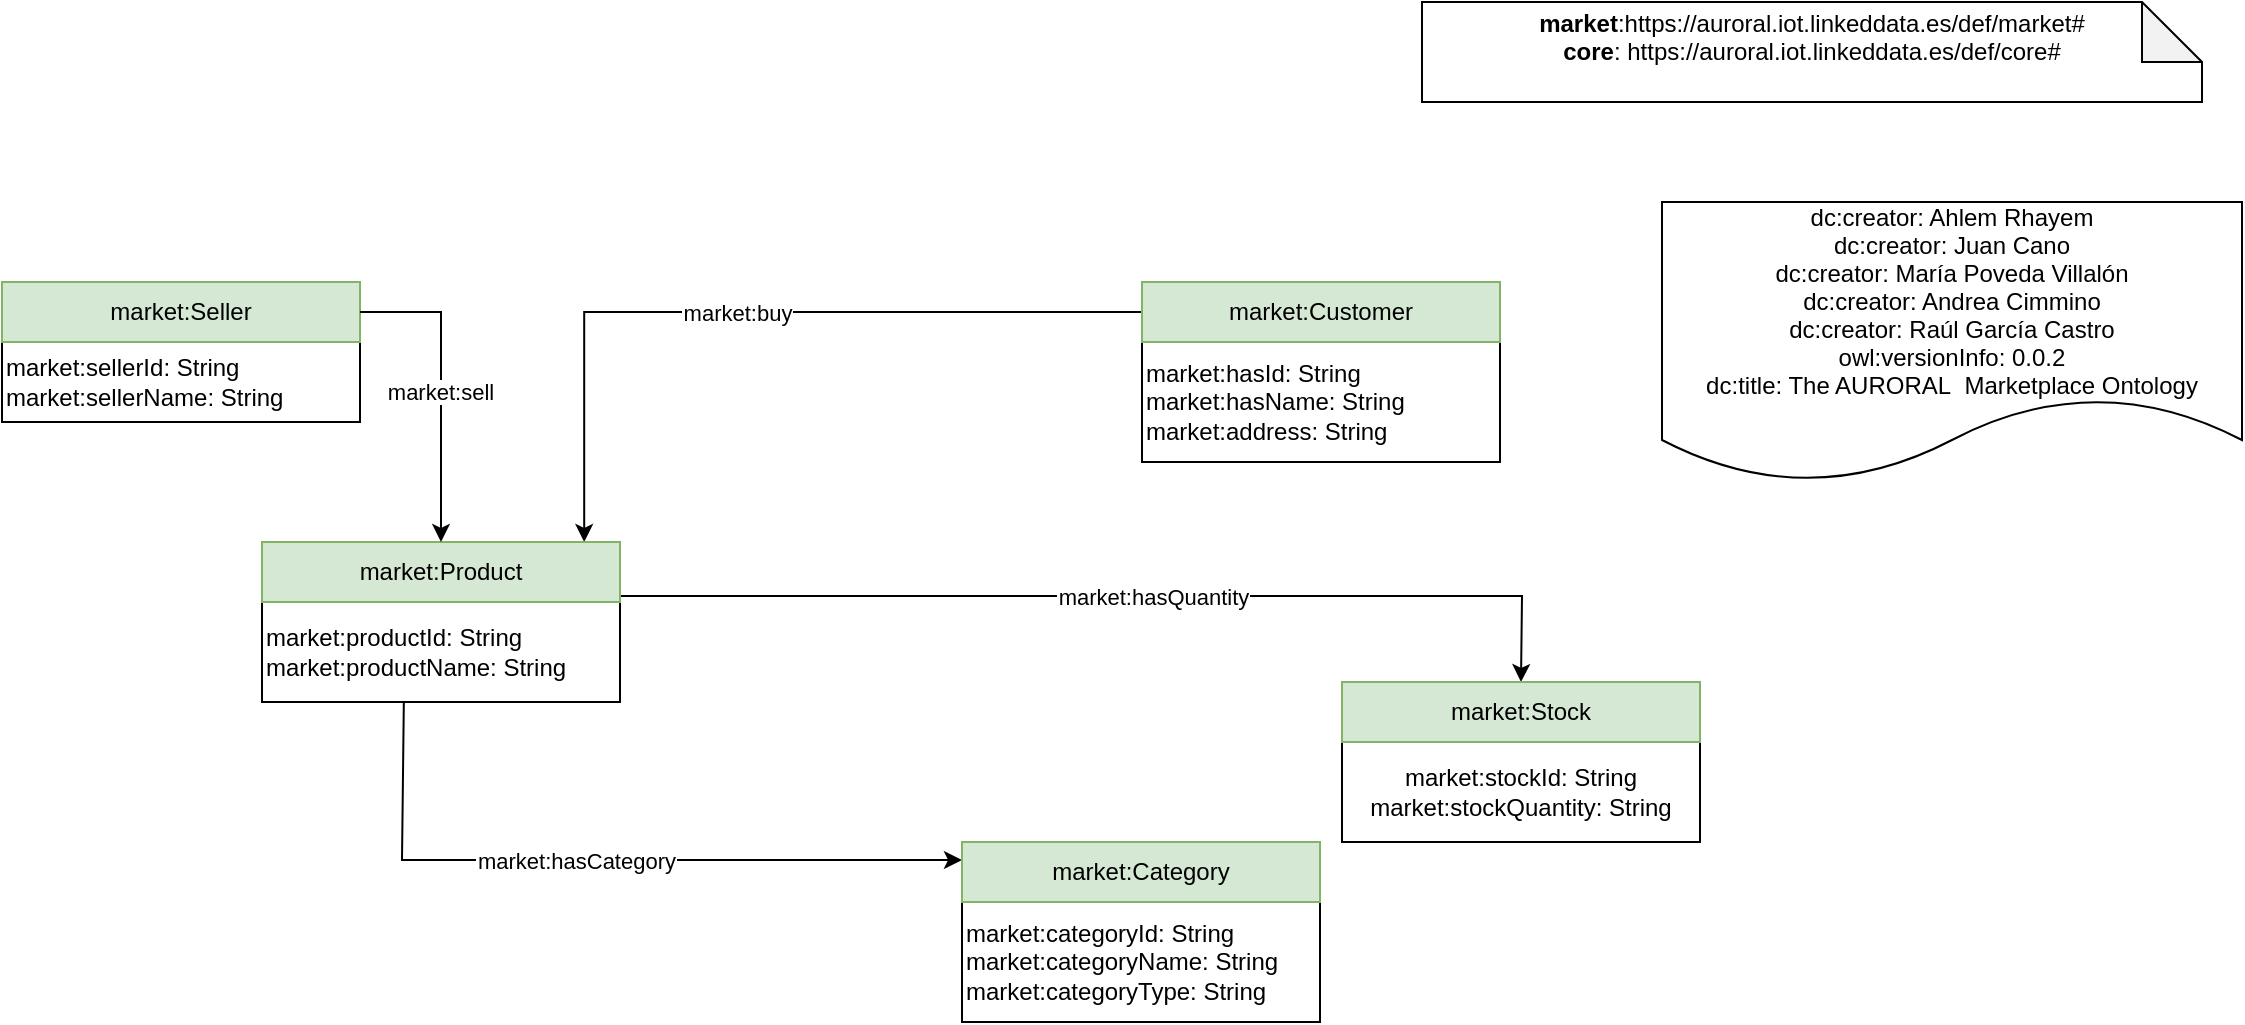 <mxfile version="13.9.9" type="device"><diagram id="tEXNle_WKHqZQ5hmjCtZ" name="Page-1"><mxGraphModel dx="2980" dy="2962" grid="1" gridSize="10" guides="1" tooltips="1" connect="1" arrows="1" fold="1" page="1" pageScale="1" pageWidth="1654" pageHeight="2336" math="0" shadow="0"><root><mxCell id="0"/><mxCell id="1" parent="0"/><mxCell id="i5nerkvHXK-yTZkJUb-p-18" value="market:buy" style="edgeStyle=orthogonalEdgeStyle;rounded=0;orthogonalLoop=1;jettySize=auto;fontSize=11;endArrow=classic;endFill=1;entryX=0.9;entryY=0;entryDx=0;entryDy=0;" parent="1" source="RWa5MRrbY8D76r_HKVQr-6" target="RWa5MRrbY8D76r_HKVQr-18" edge="1"><mxGeometry x="0.026" relative="1" as="geometry"><mxPoint as="offset"/><mxPoint x="-640" y="110" as="sourcePoint"/><mxPoint x="-880" y="200" as="targetPoint"/><Array as="points"><mxPoint x="-899" y="55"/></Array></mxGeometry></mxCell><mxCell id="i5nerkvHXK-yTZkJUb-p-19" value="market:hasCategory" style="edgeStyle=orthogonalEdgeStyle;rounded=0;orthogonalLoop=1;jettySize=auto;fontSize=11;endArrow=classic;endFill=1;entryX=0;entryY=0.3;entryDx=0;entryDy=0;" parent="1" source="RWa5MRrbY8D76r_HKVQr-18" target="RWa5MRrbY8D76r_HKVQr-21" edge="1"><mxGeometry x="0.059" relative="1" as="geometry"><mxPoint as="offset"/><mxPoint x="-995" y="270" as="sourcePoint"/><mxPoint x="-730" y="410" as="targetPoint"/><Array as="points"><mxPoint x="-990" y="329"/></Array></mxGeometry></mxCell><mxCell id="i5nerkvHXK-yTZkJUb-p-23" value="market:hasQuantity" style="edgeStyle=orthogonalEdgeStyle;rounded=0;orthogonalLoop=1;jettySize=auto;fontSize=11;endArrow=classic;endFill=1;exitX=1;exitY=0.9;exitDx=0;exitDy=0;" parent="1" source="RWa5MRrbY8D76r_HKVQr-18" target="RWa5MRrbY8D76r_HKVQr-12" edge="1"><mxGeometry x="0.081" relative="1" as="geometry"><mxPoint as="offset"/><mxPoint x="-985" y="270" as="sourcePoint"/><mxPoint x="-560" y="290" as="targetPoint"/><Array as="points"><mxPoint x="-430" y="197"/></Array></mxGeometry></mxCell><mxCell id="RWa5MRrbY8D76r_HKVQr-1" value="&lt;div&gt;&lt;b&gt;market&lt;/b&gt;&lt;span&gt;:https://auroral.iot.linkeddata.es/def/market#&lt;/span&gt;&lt;br&gt;&lt;/div&gt;&lt;div&gt;&lt;b&gt;core&lt;/b&gt;:&amp;nbsp;https://auroral.iot.linkeddata.es/def/core#&lt;br&gt;&lt;/div&gt;&lt;div&gt;&lt;br&gt;&lt;/div&gt;" style="shape=note;whiteSpace=wrap;html=1;backgroundOutline=1;darkOpacity=0.05;" parent="1" vertex="1"><mxGeometry x="-480" y="-100" width="390" height="50" as="geometry"/></mxCell><mxCell id="RWa5MRrbY8D76r_HKVQr-2" value="dc:creator: Ahlem Rhayem&#10;dc:creator: Juan Cano&#10;dc:creator: María Poveda Villalón&#10;dc:creator: Andrea Cimmino&#10;dc:creator: Raúl García Castro&#10;owl:versionInfo: 0.0.2&#10;dc:title: The AURORAL  Marketplace Ontology" style="shape=document;boundedLbl=1;" parent="1" vertex="1"><mxGeometry x="-360" width="290" height="140" as="geometry"/></mxCell><mxCell id="RWa5MRrbY8D76r_HKVQr-5" value="market:hasId: String&lt;br&gt;market:hasName: String&lt;br&gt;market:address: String" style="rounded=0;whiteSpace=wrap;html=1;snapToPoint=1;points=[[0.1,0],[0.2,0],[0.3,0],[0.4,0],[0.5,0],[0.6,0],[0.7,0],[0.8,0],[0.9,0],[0,0.1],[0,0.3],[0,0.5],[0,0.7],[0,0.9],[0.1,1],[0.2,1],[0.3,1],[0.4,1],[0.5,1],[0.6,1],[0.7,1],[0.8,1],[0.9,1],[1,0.1],[1,0.3],[1,0.5],[1,0.7],[1,0.9]];align=left;" parent="1" vertex="1"><mxGeometry x="-620" y="70" width="179" height="60" as="geometry"/></mxCell><mxCell id="RWa5MRrbY8D76r_HKVQr-6" value="market:Customer" style="rounded=0;whiteSpace=wrap;html=1;snapToPoint=1;points=[[0.1,0],[0.2,0],[0.3,0],[0.4,0],[0.5,0],[0.6,0],[0.7,0],[0.8,0],[0.9,0],[0,0.1],[0,0.3],[0,0.5],[0,0.7],[0,0.9],[0.1,1],[0.2,1],[0.3,1],[0.4,1],[0.5,1],[0.6,1],[0.7,1],[0.8,1],[0.9,1],[1,0.1],[1,0.3],[1,0.5],[1,0.7],[1,0.9]];fillColor=#d5e8d4;strokeColor=#82b366;" parent="1" vertex="1"><mxGeometry x="-620" y="40.0" width="179" height="30" as="geometry"/></mxCell><mxCell id="RWa5MRrbY8D76r_HKVQr-11" value="market:stockId: String&lt;br&gt;market:stockQuantity: String" style="rounded=0;whiteSpace=wrap;html=1;snapToPoint=1;points=[[0.1,0],[0.2,0],[0.3,0],[0.4,0],[0.5,0],[0.6,0],[0.7,0],[0.8,0],[0.9,0],[0,0.1],[0,0.3],[0,0.5],[0,0.7],[0,0.9],[0.1,1],[0.2,1],[0.3,1],[0.4,1],[0.5,1],[0.6,1],[0.7,1],[0.8,1],[0.9,1],[1,0.1],[1,0.3],[1,0.5],[1,0.7],[1,0.9]];" parent="1" vertex="1"><mxGeometry x="-520" y="270" width="179" height="50" as="geometry"/></mxCell><mxCell id="RWa5MRrbY8D76r_HKVQr-12" value="market:Stock" style="rounded=0;whiteSpace=wrap;html=1;snapToPoint=1;points=[[0.1,0],[0.2,0],[0.3,0],[0.4,0],[0.5,0],[0.6,0],[0.7,0],[0.8,0],[0.9,0],[0,0.1],[0,0.3],[0,0.5],[0,0.7],[0,0.9],[0.1,1],[0.2,1],[0.3,1],[0.4,1],[0.5,1],[0.6,1],[0.7,1],[0.8,1],[0.9,1],[1,0.1],[1,0.3],[1,0.5],[1,0.7],[1,0.9]];fillColor=#d5e8d4;strokeColor=#82b366;" parent="1" vertex="1"><mxGeometry x="-520" y="240.0" width="179" height="30" as="geometry"/></mxCell><mxCell id="RWa5MRrbY8D76r_HKVQr-14" value="market:sellerId: String&lt;br&gt;market:sellerName: String" style="rounded=0;whiteSpace=wrap;html=1;snapToPoint=1;points=[[0.1,0],[0.2,0],[0.3,0],[0.4,0],[0.5,0],[0.6,0],[0.7,0],[0.8,0],[0.9,0],[0,0.1],[0,0.3],[0,0.5],[0,0.7],[0,0.9],[0.1,1],[0.2,1],[0.3,1],[0.4,1],[0.5,1],[0.6,1],[0.7,1],[0.8,1],[0.9,1],[1,0.1],[1,0.3],[1,0.5],[1,0.7],[1,0.9]];align=left;" parent="1" vertex="1"><mxGeometry x="-1190" y="70" width="179" height="40" as="geometry"/></mxCell><mxCell id="RWa5MRrbY8D76r_HKVQr-15" value="market:Seller" style="rounded=0;whiteSpace=wrap;html=1;snapToPoint=1;points=[[0.1,0],[0.2,0],[0.3,0],[0.4,0],[0.5,0],[0.6,0],[0.7,0],[0.8,0],[0.9,0],[0,0.1],[0,0.3],[0,0.5],[0,0.7],[0,0.9],[0.1,1],[0.2,1],[0.3,1],[0.4,1],[0.5,1],[0.6,1],[0.7,1],[0.8,1],[0.9,1],[1,0.1],[1,0.3],[1,0.5],[1,0.7],[1,0.9]];fillColor=#d5e8d4;strokeColor=#82b366;" parent="1" vertex="1"><mxGeometry x="-1190" y="40.0" width="179" height="30" as="geometry"/></mxCell><mxCell id="RWa5MRrbY8D76r_HKVQr-17" value="market:productId: String&lt;br&gt;market:productName: String" style="rounded=0;whiteSpace=wrap;html=1;snapToPoint=1;points=[[0.1,0],[0.2,0],[0.3,0],[0.4,0],[0.5,0],[0.6,0],[0.7,0],[0.8,0],[0.9,0],[0,0.1],[0,0.3],[0,0.5],[0,0.7],[0,0.9],[0.1,1],[0.2,1],[0.3,1],[0.4,1],[0.5,1],[0.6,1],[0.7,1],[0.8,1],[0.9,1],[1,0.1],[1,0.3],[1,0.5],[1,0.7],[1,0.9]];align=left;" parent="1" vertex="1"><mxGeometry x="-1060" y="200" width="179" height="50" as="geometry"/></mxCell><mxCell id="RWa5MRrbY8D76r_HKVQr-18" value="market:Product" style="rounded=0;whiteSpace=wrap;html=1;snapToPoint=1;points=[[0.1,0],[0.2,0],[0.3,0],[0.4,0],[0.5,0],[0.6,0],[0.7,0],[0.8,0],[0.9,0],[0,0.1],[0,0.3],[0,0.5],[0,0.7],[0,0.9],[0.1,1],[0.2,1],[0.3,1],[0.4,1],[0.5,1],[0.6,1],[0.7,1],[0.8,1],[0.9,1],[1,0.1],[1,0.3],[1,0.5],[1,0.7],[1,0.9]];fillColor=#d5e8d4;strokeColor=#82b366;" parent="1" vertex="1"><mxGeometry x="-1060" y="170.0" width="179" height="30" as="geometry"/></mxCell><mxCell id="RWa5MRrbY8D76r_HKVQr-20" value="market:categoryId: String&lt;br&gt;market:categoryName: String&lt;br&gt;market:categoryType: String" style="rounded=0;whiteSpace=wrap;html=1;snapToPoint=1;points=[[0.1,0],[0.2,0],[0.3,0],[0.4,0],[0.5,0],[0.6,0],[0.7,0],[0.8,0],[0.9,0],[0,0.1],[0,0.3],[0,0.5],[0,0.7],[0,0.9],[0.1,1],[0.2,1],[0.3,1],[0.4,1],[0.5,1],[0.6,1],[0.7,1],[0.8,1],[0.9,1],[1,0.1],[1,0.3],[1,0.5],[1,0.7],[1,0.9]];align=left;" parent="1" vertex="1"><mxGeometry x="-710" y="350" width="179" height="60" as="geometry"/></mxCell><mxCell id="RWa5MRrbY8D76r_HKVQr-21" value="market:Category" style="rounded=0;whiteSpace=wrap;html=1;snapToPoint=1;points=[[0.1,0],[0.2,0],[0.3,0],[0.4,0],[0.5,0],[0.6,0],[0.7,0],[0.8,0],[0.9,0],[0,0.1],[0,0.3],[0,0.5],[0,0.7],[0,0.9],[0.1,1],[0.2,1],[0.3,1],[0.4,1],[0.5,1],[0.6,1],[0.7,1],[0.8,1],[0.9,1],[1,0.1],[1,0.3],[1,0.5],[1,0.7],[1,0.9]];fillColor=#d5e8d4;strokeColor=#82b366;" parent="1" vertex="1"><mxGeometry x="-710" y="320.0" width="179" height="30" as="geometry"/></mxCell><mxCell id="RUqfULRkDDjHXAzUnsFt-1" value="market:sell" style="edgeStyle=orthogonalEdgeStyle;rounded=0;orthogonalLoop=1;jettySize=auto;fontSize=11;endArrow=classic;endFill=1;entryX=0.5;entryY=0;entryDx=0;entryDy=0;" edge="1" parent="1" source="RWa5MRrbY8D76r_HKVQr-15" target="RWa5MRrbY8D76r_HKVQr-18"><mxGeometry x="0.026" relative="1" as="geometry"><mxPoint as="offset"/><mxPoint x="-722.1" y="-40" as="sourcePoint"/><mxPoint x="-1011.0" y="55" as="targetPoint"/><Array as="points"><mxPoint x="-970" y="55"/></Array></mxGeometry></mxCell></root></mxGraphModel></diagram></mxfile>